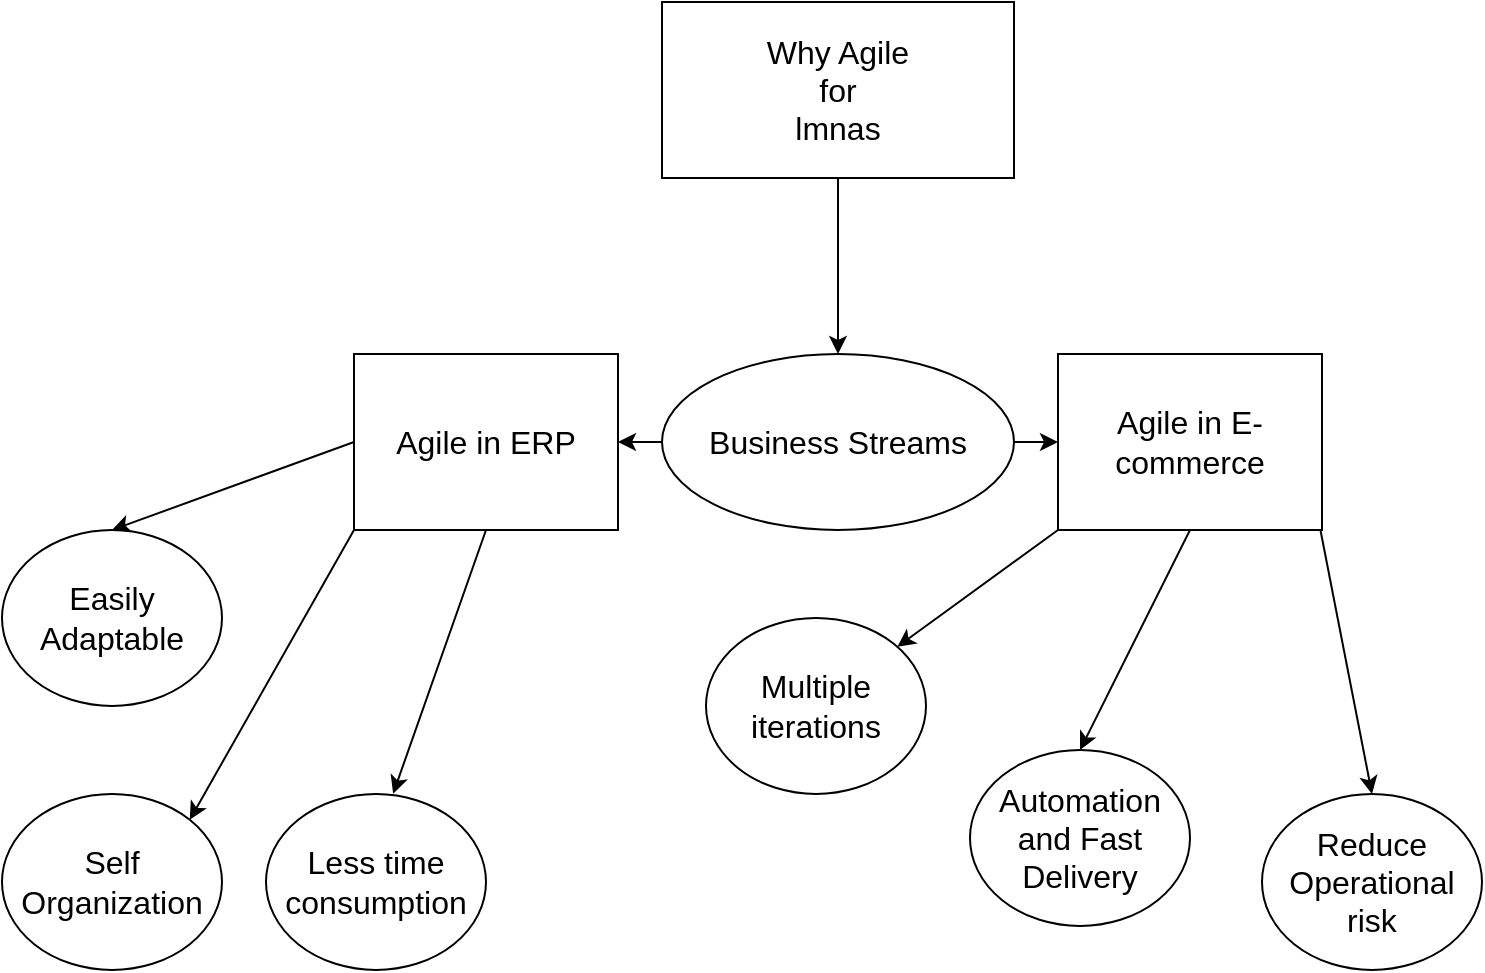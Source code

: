 <mxfile>
    <diagram id="3W0norVpdYSSN7P8ONVv" name="Page-1">
        <mxGraphModel dx="840" dy="497" grid="1" gridSize="22" guides="1" tooltips="1" connect="1" arrows="1" fold="1" page="1" pageScale="1" pageWidth="850" pageHeight="1100" math="0" shadow="0">
            <root>
                <mxCell id="0"/>
                <mxCell id="1" parent="0"/>
                <mxCell id="30" value="" style="edgeStyle=none;html=1;fontSize=16;" edge="1" parent="1" source="3" target="28">
                    <mxGeometry relative="1" as="geometry"/>
                </mxCell>
                <mxCell id="3" value="Why Agile&lt;br&gt;for&lt;br&gt;lmnas" style="whiteSpace=wrap;html=1;fontSize=16;" vertex="1" parent="1">
                    <mxGeometry x="440" width="176" height="88" as="geometry"/>
                </mxCell>
                <mxCell id="59" value="" style="edgeStyle=none;html=1;fontSize=16;" edge="1" parent="1" source="28" target="58">
                    <mxGeometry relative="1" as="geometry"/>
                </mxCell>
                <mxCell id="60" value="" style="edgeStyle=none;html=1;fontSize=16;" edge="1" parent="1" source="28" target="57">
                    <mxGeometry relative="1" as="geometry"/>
                </mxCell>
                <mxCell id="28" value="Business Streams" style="ellipse;whiteSpace=wrap;html=1;fontSize=16;" vertex="1" parent="1">
                    <mxGeometry x="440" y="176" width="176" height="88" as="geometry"/>
                </mxCell>
                <mxCell id="48" style="edgeStyle=none;html=1;exitX=1;exitY=1;exitDx=0;exitDy=0;fontSize=16;entryX=0.5;entryY=0;entryDx=0;entryDy=0;" edge="1" parent="1" target="71">
                    <mxGeometry relative="1" as="geometry">
                        <mxPoint x="792" y="374" as="targetPoint"/>
                        <mxPoint x="769.216" y="264.003" as="sourcePoint"/>
                    </mxGeometry>
                </mxCell>
                <mxCell id="64" style="edgeStyle=none;html=1;exitX=0.5;exitY=1;exitDx=0;exitDy=0;fontSize=16;entryX=0.578;entryY=-0.002;entryDx=0;entryDy=0;entryPerimeter=0;" edge="1" parent="1" source="57" target="66">
                    <mxGeometry relative="1" as="geometry">
                        <mxPoint x="352" y="286" as="targetPoint"/>
                    </mxGeometry>
                </mxCell>
                <mxCell id="74" style="edgeStyle=none;html=1;exitX=0;exitY=0.5;exitDx=0;exitDy=0;entryX=0.5;entryY=0;entryDx=0;entryDy=0;fontSize=16;" edge="1" parent="1" source="57" target="67">
                    <mxGeometry relative="1" as="geometry"/>
                </mxCell>
                <mxCell id="75" style="edgeStyle=none;html=1;exitX=0;exitY=1;exitDx=0;exitDy=0;entryX=1;entryY=0;entryDx=0;entryDy=0;fontSize=16;" edge="1" parent="1" source="57" target="68">
                    <mxGeometry relative="1" as="geometry"/>
                </mxCell>
                <mxCell id="57" value="Agile in ERP" style="whiteSpace=wrap;html=1;fontSize=16;" vertex="1" parent="1">
                    <mxGeometry x="286" y="176" width="132" height="88" as="geometry"/>
                </mxCell>
                <mxCell id="73" style="edgeStyle=none;html=1;exitX=0.5;exitY=1;exitDx=0;exitDy=0;fontSize=16;entryX=0.5;entryY=0;entryDx=0;entryDy=0;" edge="1" parent="1" source="58" target="72">
                    <mxGeometry relative="1" as="geometry">
                        <mxPoint x="704" y="286" as="targetPoint"/>
                    </mxGeometry>
                </mxCell>
                <mxCell id="76" style="edgeStyle=none;html=1;exitX=0;exitY=1;exitDx=0;exitDy=0;fontSize=16;" edge="1" parent="1" source="58" target="70">
                    <mxGeometry relative="1" as="geometry"/>
                </mxCell>
                <mxCell id="58" value="Agile in E-commerce" style="whiteSpace=wrap;html=1;fontSize=16;" vertex="1" parent="1">
                    <mxGeometry x="638" y="176" width="132" height="88" as="geometry"/>
                </mxCell>
                <mxCell id="66" value="Less time consumption" style="ellipse;whiteSpace=wrap;html=1;fontSize=16;" vertex="1" parent="1">
                    <mxGeometry x="242" y="396" width="110" height="88" as="geometry"/>
                </mxCell>
                <mxCell id="67" value="Easily Adaptable" style="ellipse;whiteSpace=wrap;html=1;fontSize=16;" vertex="1" parent="1">
                    <mxGeometry x="110" y="264" width="110" height="88" as="geometry"/>
                </mxCell>
                <mxCell id="68" value="Self Organization" style="ellipse;whiteSpace=wrap;html=1;fontSize=16;" vertex="1" parent="1">
                    <mxGeometry x="110" y="396" width="110" height="88" as="geometry"/>
                </mxCell>
                <mxCell id="70" value="Multiple iterations" style="ellipse;whiteSpace=wrap;html=1;fontSize=16;" vertex="1" parent="1">
                    <mxGeometry x="462" y="308" width="110" height="88" as="geometry"/>
                </mxCell>
                <mxCell id="71" value="Reduce Operational risk" style="ellipse;whiteSpace=wrap;html=1;fontSize=16;" vertex="1" parent="1">
                    <mxGeometry x="740" y="396" width="110" height="88" as="geometry"/>
                </mxCell>
                <mxCell id="72" value="Automation and Fast Delivery" style="ellipse;whiteSpace=wrap;html=1;fontSize=16;" vertex="1" parent="1">
                    <mxGeometry x="594" y="374" width="110" height="88" as="geometry"/>
                </mxCell>
            </root>
        </mxGraphModel>
    </diagram>
</mxfile>